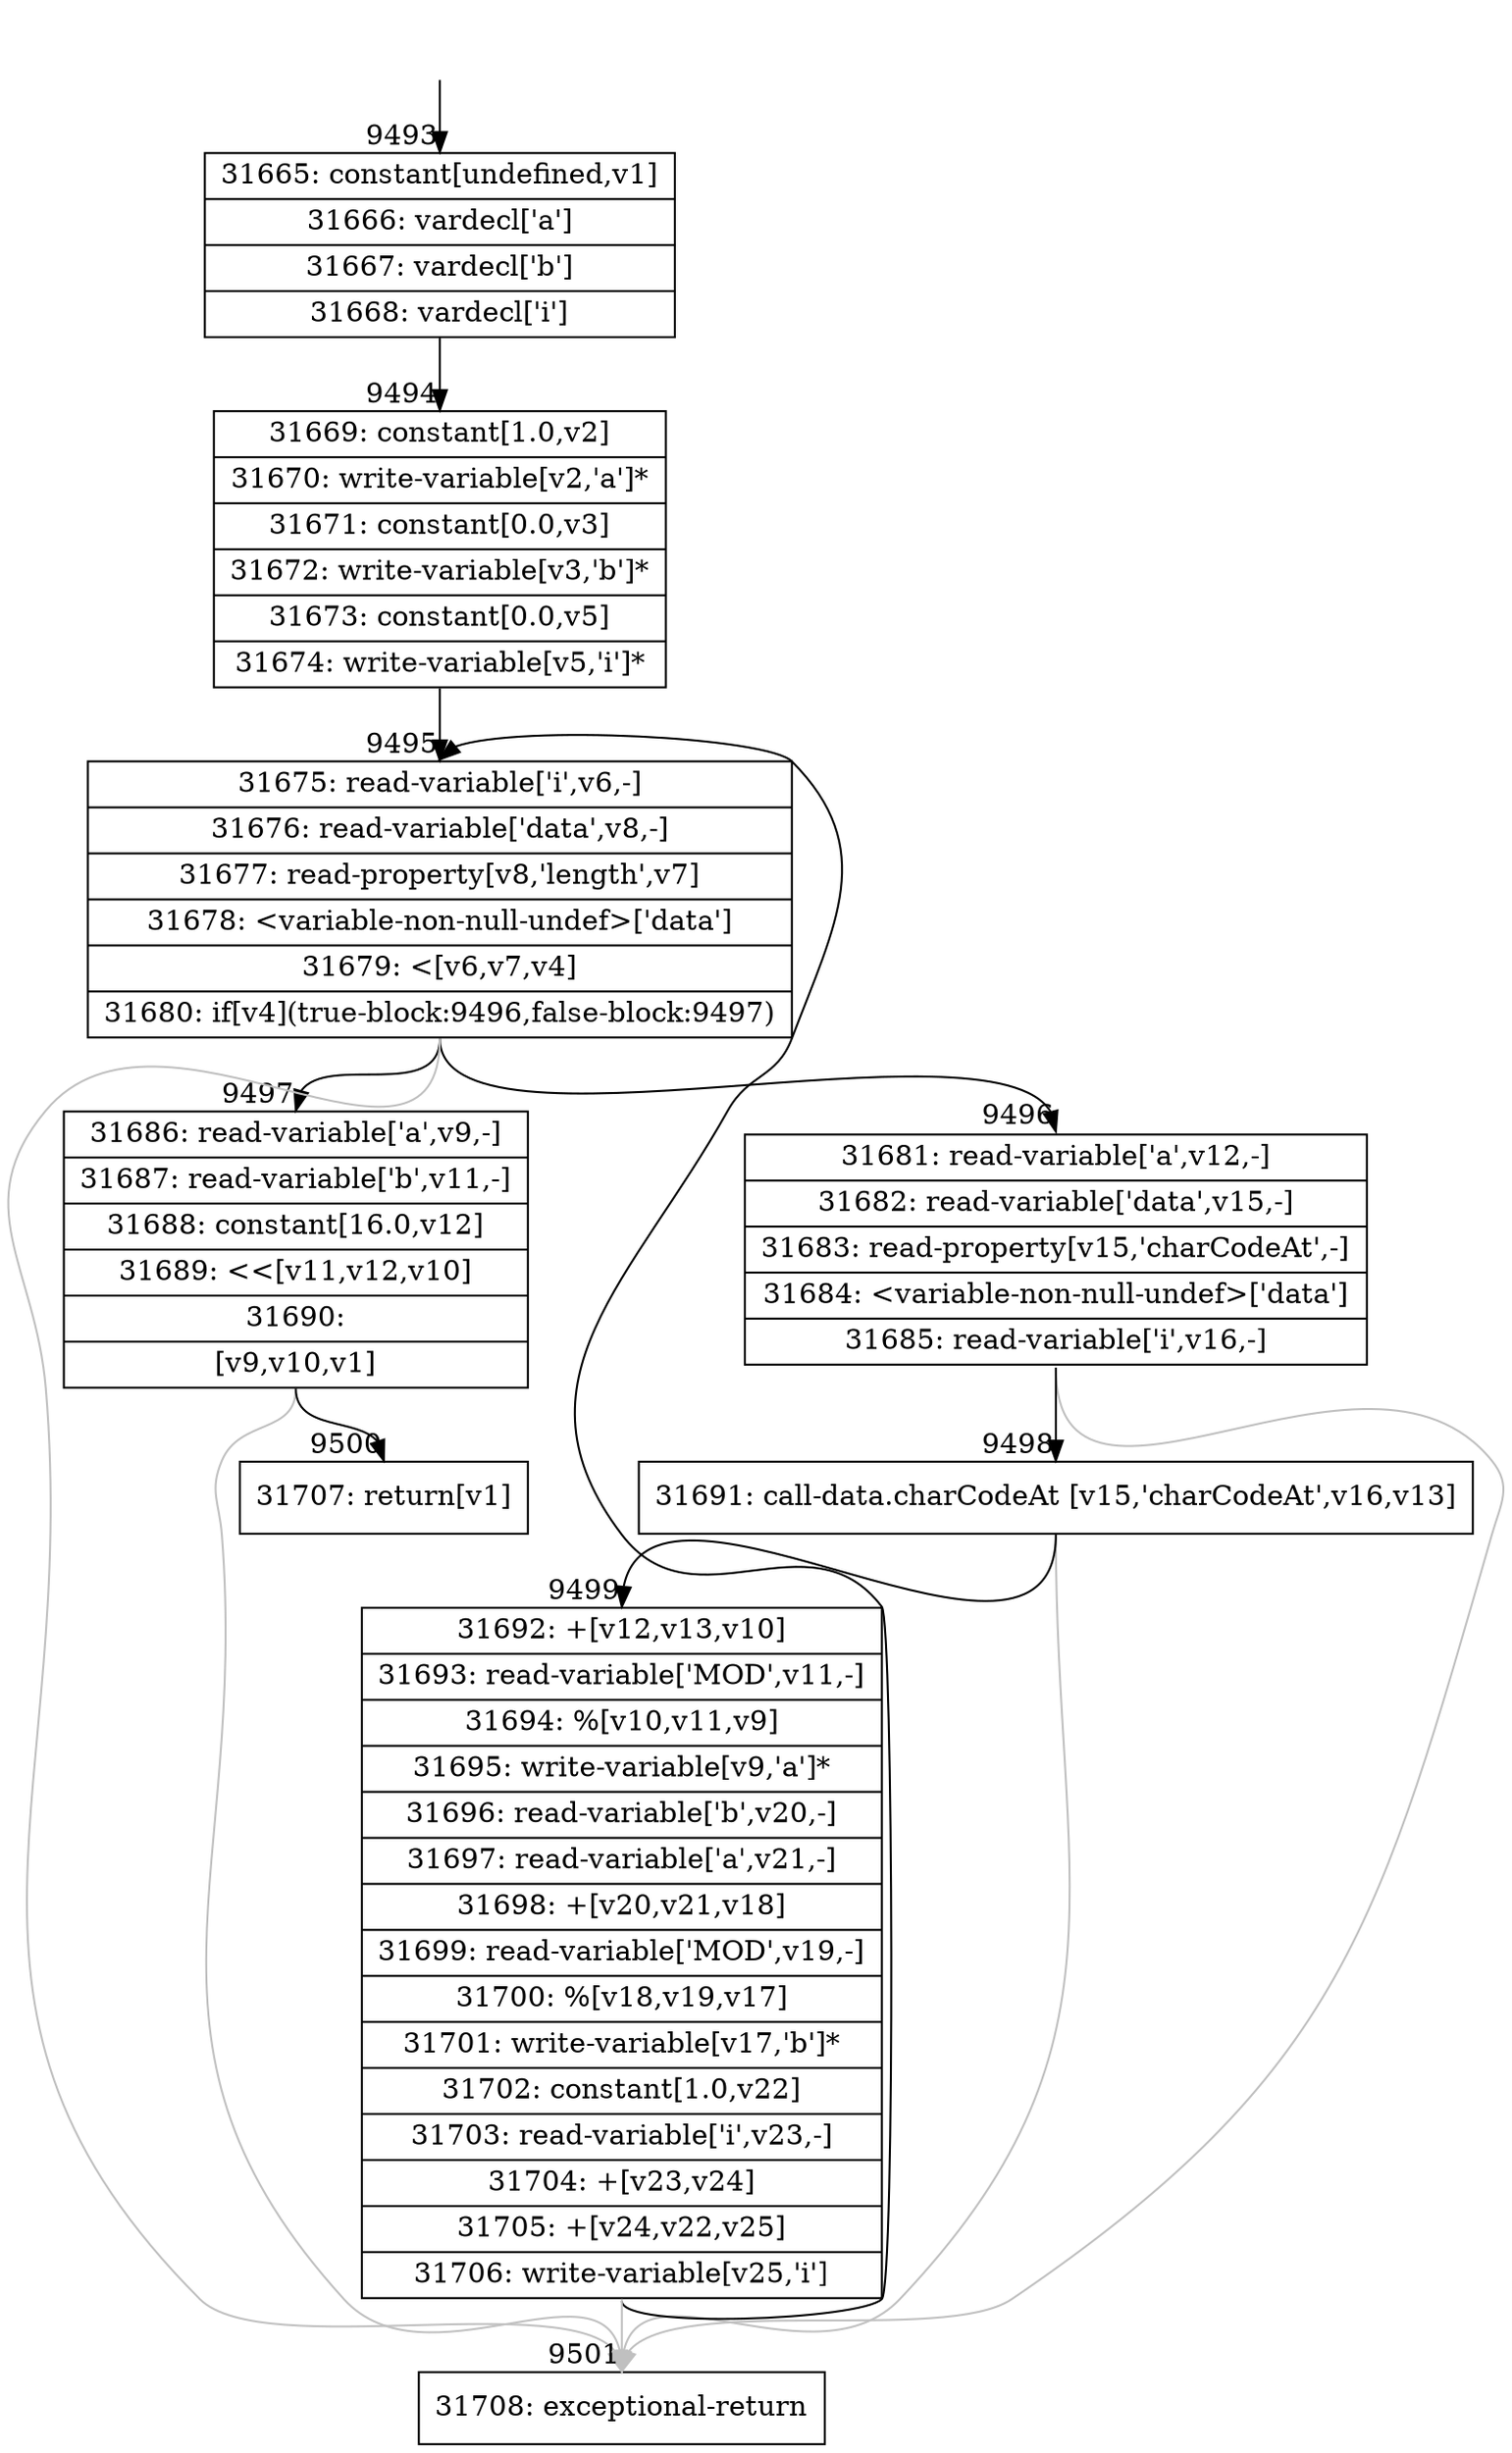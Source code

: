 digraph {
rankdir="TD"
BB_entry697[shape=none,label=""];
BB_entry697 -> BB9493 [tailport=s, headport=n, headlabel="    9493"]
BB9493 [shape=record label="{31665: constant[undefined,v1]|31666: vardecl['a']|31667: vardecl['b']|31668: vardecl['i']}" ] 
BB9493 -> BB9494 [tailport=s, headport=n, headlabel="      9494"]
BB9494 [shape=record label="{31669: constant[1.0,v2]|31670: write-variable[v2,'a']*|31671: constant[0.0,v3]|31672: write-variable[v3,'b']*|31673: constant[0.0,v5]|31674: write-variable[v5,'i']*}" ] 
BB9494 -> BB9495 [tailport=s, headport=n, headlabel="      9495"]
BB9495 [shape=record label="{31675: read-variable['i',v6,-]|31676: read-variable['data',v8,-]|31677: read-property[v8,'length',v7]|31678: \<variable-non-null-undef\>['data']|31679: \<[v6,v7,v4]|31680: if[v4](true-block:9496,false-block:9497)}" ] 
BB9495 -> BB9496 [tailport=s, headport=n, headlabel="      9496"]
BB9495 -> BB9497 [tailport=s, headport=n, headlabel="      9497"]
BB9495 -> BB9501 [tailport=s, headport=n, color=gray, headlabel="      9501"]
BB9496 [shape=record label="{31681: read-variable['a',v12,-]|31682: read-variable['data',v15,-]|31683: read-property[v15,'charCodeAt',-]|31684: \<variable-non-null-undef\>['data']|31685: read-variable['i',v16,-]}" ] 
BB9496 -> BB9498 [tailport=s, headport=n, headlabel="      9498"]
BB9496 -> BB9501 [tailport=s, headport=n, color=gray]
BB9497 [shape=record label="{31686: read-variable['a',v9,-]|31687: read-variable['b',v11,-]|31688: constant[16.0,v12]|31689: \<\<[v11,v12,v10]|31690: |[v9,v10,v1]}" ] 
BB9497 -> BB9500 [tailport=s, headport=n, headlabel="      9500"]
BB9497 -> BB9501 [tailport=s, headport=n, color=gray]
BB9498 [shape=record label="{31691: call-data.charCodeAt [v15,'charCodeAt',v16,v13]}" ] 
BB9498 -> BB9499 [tailport=s, headport=n, headlabel="      9499"]
BB9498 -> BB9501 [tailport=s, headport=n, color=gray]
BB9499 [shape=record label="{31692: +[v12,v13,v10]|31693: read-variable['MOD',v11,-]|31694: %[v10,v11,v9]|31695: write-variable[v9,'a']*|31696: read-variable['b',v20,-]|31697: read-variable['a',v21,-]|31698: +[v20,v21,v18]|31699: read-variable['MOD',v19,-]|31700: %[v18,v19,v17]|31701: write-variable[v17,'b']*|31702: constant[1.0,v22]|31703: read-variable['i',v23,-]|31704: +[v23,v24]|31705: +[v24,v22,v25]|31706: write-variable[v25,'i']}" ] 
BB9499 -> BB9495 [tailport=s, headport=n]
BB9499 -> BB9501 [tailport=s, headport=n, color=gray]
BB9500 [shape=record label="{31707: return[v1]}" ] 
BB9501 [shape=record label="{31708: exceptional-return}" ] 
//#$~ 16872
}
